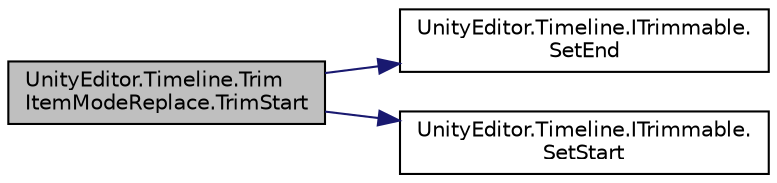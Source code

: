 digraph "UnityEditor.Timeline.TrimItemModeReplace.TrimStart"
{
 // LATEX_PDF_SIZE
  edge [fontname="Helvetica",fontsize="10",labelfontname="Helvetica",labelfontsize="10"];
  node [fontname="Helvetica",fontsize="10",shape=record];
  rankdir="LR";
  Node1 [label="UnityEditor.Timeline.Trim\lItemModeReplace.TrimStart",height=0.2,width=0.4,color="black", fillcolor="grey75", style="filled", fontcolor="black",tooltip=" "];
  Node1 -> Node2 [color="midnightblue",fontsize="10",style="solid",fontname="Helvetica"];
  Node2 [label="UnityEditor.Timeline.ITrimmable.\lSetEnd",height=0.2,width=0.4,color="black", fillcolor="white", style="filled",URL="$interface_unity_editor_1_1_timeline_1_1_i_trimmable.html#a12959d34bd51a975c947b947e2d48a9f",tooltip=" "];
  Node1 -> Node3 [color="midnightblue",fontsize="10",style="solid",fontname="Helvetica"];
  Node3 [label="UnityEditor.Timeline.ITrimmable.\lSetStart",height=0.2,width=0.4,color="black", fillcolor="white", style="filled",URL="$interface_unity_editor_1_1_timeline_1_1_i_trimmable.html#a4075eaa48f206dfcf8183b00029c583d",tooltip=" "];
}
